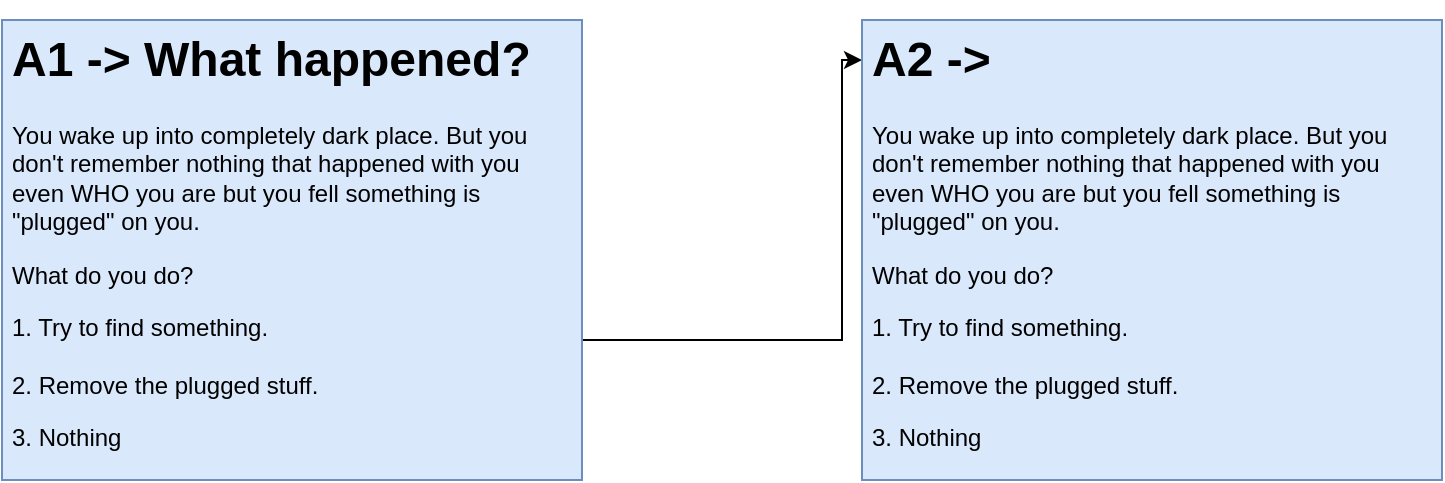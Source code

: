 <mxfile version="10.7.7" type="github"><diagram id="bZlHyr4tBgnEj4dKflfR" name="Page-1"><mxGraphModel dx="918" dy="502" grid="1" gridSize="10" guides="1" tooltips="1" connect="1" arrows="1" fold="1" page="1" pageScale="1" pageWidth="827" pageHeight="1169" math="0" shadow="0"><root><mxCell id="0"/><mxCell id="1" parent="0"/><mxCell id="kUS9PM6AbcscXkhMoTv--9" style="edgeStyle=orthogonalEdgeStyle;rounded=0;orthogonalLoop=1;jettySize=auto;html=1;exitX=1;exitY=0.5;exitDx=0;exitDy=0;" edge="1" parent="1" source="kUS9PM6AbcscXkhMoTv--4"><mxGeometry relative="1" as="geometry"><mxPoint x="310" y="135" as="targetPoint"/></mxGeometry></mxCell><mxCell id="kUS9PM6AbcscXkhMoTv--10" style="edgeStyle=orthogonalEdgeStyle;rounded=0;orthogonalLoop=1;jettySize=auto;html=1;entryX=0;entryY=0.087;entryDx=0;entryDy=0;entryPerimeter=0;" edge="1" parent="1" source="kUS9PM6AbcscXkhMoTv--4" target="kUS9PM6AbcscXkhMoTv--12"><mxGeometry relative="1" as="geometry"><mxPoint x="440" y="180" as="targetPoint"/><Array as="points"><mxPoint x="440" y="180"/><mxPoint x="440" y="40"/></Array></mxGeometry></mxCell><mxCell id="kUS9PM6AbcscXkhMoTv--4" value="&lt;h1&gt;A1 -&amp;gt; What happened?&lt;/h1&gt;&lt;p&gt;You wake up into completely dark place. But you don't remember nothing that happened with you even WHO you are but you fell something is &quot;plugged&quot; on you.&lt;/p&gt;&lt;p&gt;What do you do?&lt;/p&gt;&lt;p&gt;1. Try to find something.&lt;br&gt;&lt;br&gt;2. Remove the plugged stuff.&lt;/p&gt;&lt;p&gt;3. Nothing&lt;/p&gt;" style="text;html=1;strokeColor=#6c8ebf;fillColor=#dae8fc;spacing=5;spacingTop=-20;whiteSpace=wrap;overflow=hidden;rounded=0;" vertex="1" parent="1"><mxGeometry x="20" y="20" width="290" height="230" as="geometry"/></mxCell><mxCell id="kUS9PM6AbcscXkhMoTv--12" value="&lt;h1&gt;A2 -&amp;gt;&amp;nbsp;&lt;/h1&gt;&lt;p&gt;You wake up into completely dark place. But you don't remember nothing that happened with you even WHO you are but you fell something is &quot;plugged&quot; on you.&lt;/p&gt;&lt;p&gt;What do you do?&lt;/p&gt;&lt;p&gt;1. Try to find something.&lt;br&gt;&lt;br&gt;2. Remove the plugged stuff.&lt;/p&gt;&lt;p&gt;3. Nothing&lt;/p&gt;" style="text;html=1;strokeColor=#6c8ebf;fillColor=#dae8fc;spacing=5;spacingTop=-20;whiteSpace=wrap;overflow=hidden;rounded=0;" vertex="1" parent="1"><mxGeometry x="450" y="20" width="290" height="230" as="geometry"/></mxCell></root></mxGraphModel></diagram></mxfile>